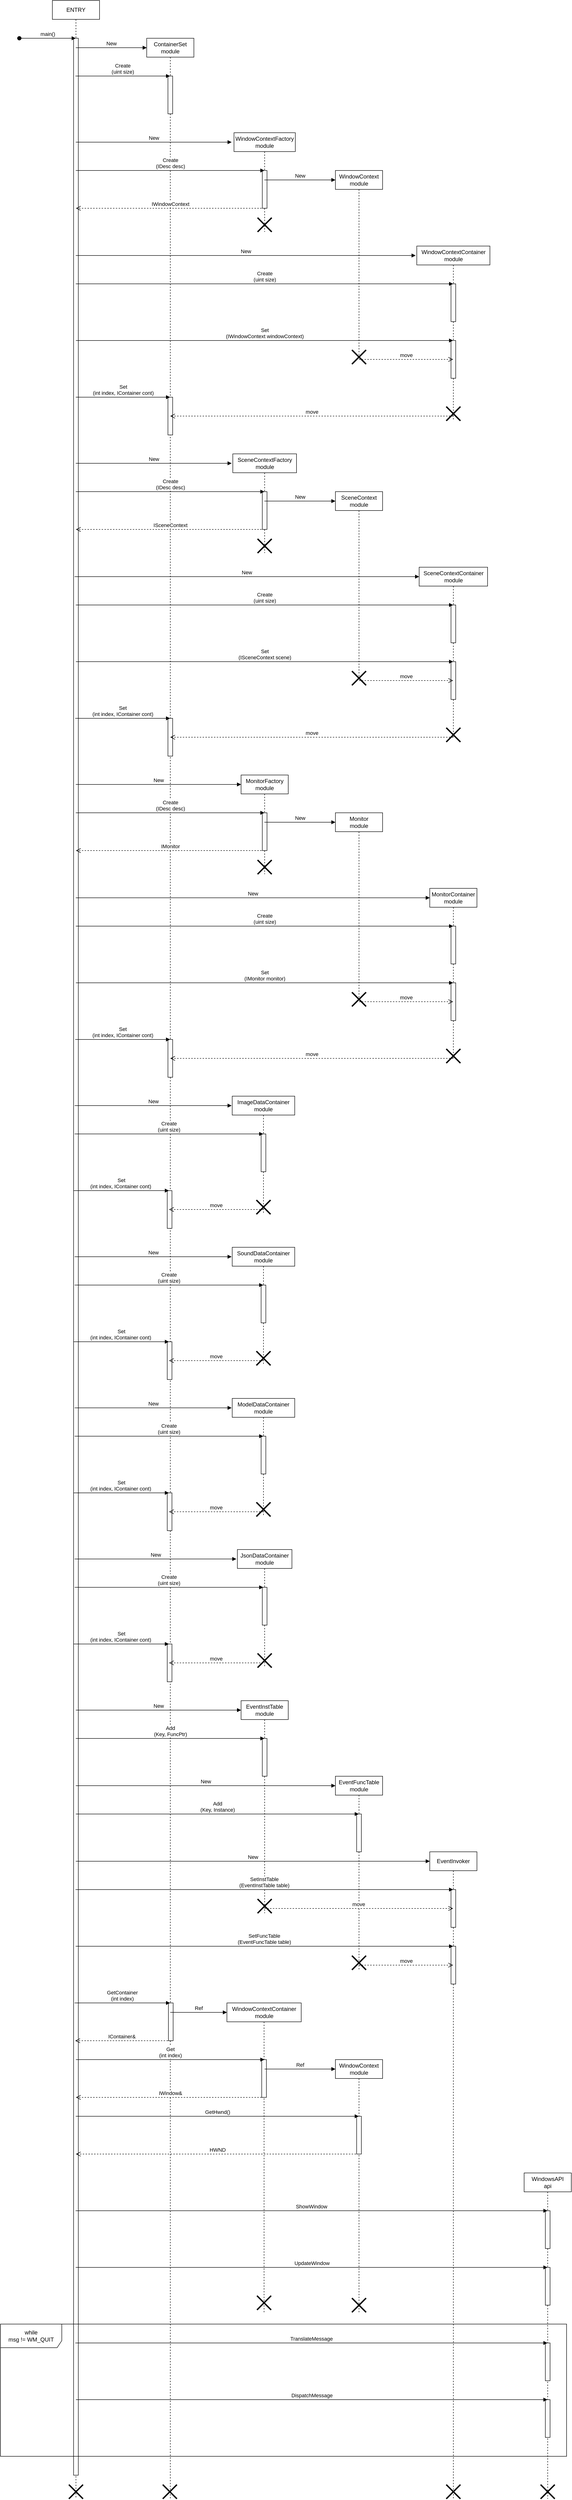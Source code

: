 ﻿<mxfile>
    <diagram id="qtrwpjeU9aI3cUA3aUsC" name="Entry">
        <mxGraphModel dx="5970" dy="3225" grid="1" gridSize="10" guides="1" tooltips="1" connect="1" arrows="1" fold="1" page="0" pageScale="1" pageWidth="827" pageHeight="1169" math="0" shadow="0">
            <root>
                <mxCell id="0"/>
                <mxCell id="1" parent="0"/>
                <mxCell id="2" value="ENTRY" style="shape=umlLifeline;perimeter=lifelinePerimeter;whiteSpace=wrap;html=1;container=1;dropTarget=0;collapsible=0;recursiveResize=0;outlineConnect=0;portConstraint=eastwest;newEdgeStyle={&quot;curved&quot;:0,&quot;rounded&quot;:0};" vertex="1" parent="1">
                    <mxGeometry x="70" y="280" width="100" height="5290" as="geometry"/>
                </mxCell>
                <mxCell id="3" value="" style="html=1;points=[[0,0,0,0,5],[0,1,0,0,-5],[1,0,0,0,5],[1,1,0,0,-5]];perimeter=orthogonalPerimeter;outlineConnect=0;targetShapes=umlLifeline;portConstraint=eastwest;newEdgeStyle={&quot;curved&quot;:0,&quot;rounded&quot;:0};" vertex="1" parent="2">
                    <mxGeometry x="45" y="80" width="10" height="5160" as="geometry"/>
                </mxCell>
                <mxCell id="153" value="" style="shape=umlDestroy;whiteSpace=wrap;html=1;strokeWidth=3;targetShapes=umlLifeline;" vertex="1" parent="2">
                    <mxGeometry x="35" y="5260" width="30" height="30" as="geometry"/>
                </mxCell>
                <mxCell id="4" value="main()" style="html=1;verticalAlign=bottom;startArrow=oval;startFill=1;endArrow=block;startSize=8;curved=0;rounded=0;" edge="1" parent="1" target="2">
                    <mxGeometry width="60" relative="1" as="geometry">
                        <mxPoint y="360" as="sourcePoint"/>
                        <mxPoint x="60" y="360" as="targetPoint"/>
                    </mxGeometry>
                </mxCell>
                <mxCell id="5" value="ContainerSet&lt;div&gt;module&lt;/div&gt;" style="shape=umlLifeline;perimeter=lifelinePerimeter;whiteSpace=wrap;html=1;container=1;dropTarget=0;collapsible=0;recursiveResize=0;outlineConnect=0;portConstraint=eastwest;newEdgeStyle={&quot;curved&quot;:0,&quot;rounded&quot;:0};" vertex="1" parent="1">
                    <mxGeometry x="270" y="360" width="100" height="5210" as="geometry"/>
                </mxCell>
                <mxCell id="25" value="" style="html=1;points=[[0,0,0,0,5],[0,1,0,0,-5],[1,0,0,0,5],[1,1,0,0,-5]];perimeter=orthogonalPerimeter;outlineConnect=0;targetShapes=umlLifeline;portConstraint=eastwest;newEdgeStyle={&quot;curved&quot;:0,&quot;rounded&quot;:0};" vertex="1" parent="5">
                    <mxGeometry x="45" y="80" width="10" height="80" as="geometry"/>
                </mxCell>
                <mxCell id="27" value="" style="html=1;points=[[0,0,0,0,5],[0,1,0,0,-5],[1,0,0,0,5],[1,1,0,0,-5]];perimeter=orthogonalPerimeter;outlineConnect=0;targetShapes=umlLifeline;portConstraint=eastwest;newEdgeStyle={&quot;curved&quot;:0,&quot;rounded&quot;:0};" vertex="1" parent="5">
                    <mxGeometry x="45" y="760" width="10" height="80" as="geometry"/>
                </mxCell>
                <mxCell id="46" value="" style="html=1;points=[[0,0,0,0,5],[0,1,0,0,-5],[1,0,0,0,5],[1,1,0,0,-5]];perimeter=orthogonalPerimeter;outlineConnect=0;targetShapes=umlLifeline;portConstraint=eastwest;newEdgeStyle={&quot;curved&quot;:0,&quot;rounded&quot;:0};" vertex="1" parent="5">
                    <mxGeometry x="45" y="1440" width="10" height="80" as="geometry"/>
                </mxCell>
                <mxCell id="95" value="" style="html=1;points=[[0,0,0,0,5],[0,1,0,0,-5],[1,0,0,0,5],[1,1,0,0,-5]];perimeter=orthogonalPerimeter;outlineConnect=0;targetShapes=umlLifeline;portConstraint=eastwest;newEdgeStyle={&quot;curved&quot;:0,&quot;rounded&quot;:0};" vertex="1" parent="5">
                    <mxGeometry x="46" y="4160" width="10" height="80" as="geometry"/>
                </mxCell>
                <mxCell id="119" value="" style="html=1;points=[[0,0,0,0,5],[0,1,0,0,-5],[1,0,0,0,5],[1,1,0,0,-5]];perimeter=orthogonalPerimeter;outlineConnect=0;targetShapes=umlLifeline;portConstraint=eastwest;newEdgeStyle={&quot;curved&quot;:0,&quot;rounded&quot;:0};" vertex="1" parent="5">
                    <mxGeometry x="43.5" y="2440" width="10" height="80" as="geometry"/>
                </mxCell>
                <mxCell id="154" value="" style="shape=umlDestroy;whiteSpace=wrap;html=1;strokeWidth=3;targetShapes=umlLifeline;" vertex="1" parent="5">
                    <mxGeometry x="34" y="5180" width="30" height="30" as="geometry"/>
                </mxCell>
                <mxCell id="6" value="New" style="html=1;verticalAlign=bottom;endArrow=block;curved=0;rounded=0;" edge="1" parent="1">
                    <mxGeometry width="80" relative="1" as="geometry">
                        <mxPoint x="119.7" y="380" as="sourcePoint"/>
                        <mxPoint x="270" y="380" as="targetPoint"/>
                    </mxGeometry>
                </mxCell>
                <mxCell id="7" value="WindowContextFactory&lt;div&gt;&lt;span style=&quot;background-color: transparent;&quot;&gt;module&lt;/span&gt;&lt;/div&gt;" style="shape=umlLifeline;perimeter=lifelinePerimeter;whiteSpace=wrap;html=1;container=1;dropTarget=0;collapsible=0;recursiveResize=0;outlineConnect=0;portConstraint=eastwest;newEdgeStyle={&quot;curved&quot;:0,&quot;rounded&quot;:0};" vertex="1" parent="1">
                    <mxGeometry x="455" y="560" width="130" height="210" as="geometry"/>
                </mxCell>
                <mxCell id="9" value="" style="html=1;points=[[0,0,0,0,5],[0,1,0,0,-5],[1,0,0,0,5],[1,1,0,0,-5]];perimeter=orthogonalPerimeter;outlineConnect=0;targetShapes=umlLifeline;portConstraint=eastwest;newEdgeStyle={&quot;curved&quot;:0,&quot;rounded&quot;:0};" vertex="1" parent="7">
                    <mxGeometry x="60" y="80" width="10" height="80" as="geometry"/>
                </mxCell>
                <mxCell id="12" value="" style="shape=umlDestroy;whiteSpace=wrap;html=1;strokeWidth=3;targetShapes=umlLifeline;" vertex="1" parent="7">
                    <mxGeometry x="50" y="180" width="30" height="30" as="geometry"/>
                </mxCell>
                <mxCell id="8" value="New" style="html=1;verticalAlign=bottom;endArrow=block;curved=0;rounded=0;" edge="1" parent="1">
                    <mxGeometry width="80" relative="1" as="geometry">
                        <mxPoint x="119.7" y="580" as="sourcePoint"/>
                        <mxPoint x="450" y="580" as="targetPoint"/>
                    </mxGeometry>
                </mxCell>
                <mxCell id="10" value="Create&lt;div&gt;(IDesc desc)&lt;/div&gt;" style="html=1;verticalAlign=bottom;endArrow=block;curved=0;rounded=0;" edge="1" parent="1">
                    <mxGeometry width="80" relative="1" as="geometry">
                        <mxPoint x="119.7" y="640" as="sourcePoint"/>
                        <mxPoint x="519.5" y="640" as="targetPoint"/>
                    </mxGeometry>
                </mxCell>
                <mxCell id="11" value="IWindowContext" style="html=1;verticalAlign=bottom;endArrow=open;dashed=1;endSize=8;curved=0;rounded=0;" edge="1" parent="1">
                    <mxGeometry relative="1" as="geometry">
                        <mxPoint x="519.5" y="720" as="sourcePoint"/>
                        <mxPoint x="119.944" y="720" as="targetPoint"/>
                    </mxGeometry>
                </mxCell>
                <mxCell id="13" value="WindowContextContainer&lt;div&gt;module&lt;/div&gt;" style="shape=umlLifeline;perimeter=lifelinePerimeter;whiteSpace=wrap;html=1;container=1;dropTarget=0;collapsible=0;recursiveResize=0;outlineConnect=0;portConstraint=eastwest;newEdgeStyle={&quot;curved&quot;:0,&quot;rounded&quot;:0};" vertex="1" parent="1">
                    <mxGeometry x="842.5" y="800" width="155" height="370" as="geometry"/>
                </mxCell>
                <mxCell id="15" value="" style="html=1;points=[[0,0,0,0,5],[0,1,0,0,-5],[1,0,0,0,5],[1,1,0,0,-5]];perimeter=orthogonalPerimeter;outlineConnect=0;targetShapes=umlLifeline;portConstraint=eastwest;newEdgeStyle={&quot;curved&quot;:0,&quot;rounded&quot;:0};" vertex="1" parent="13">
                    <mxGeometry x="72.5" y="80" width="10" height="80" as="geometry"/>
                </mxCell>
                <mxCell id="17" value="" style="html=1;points=[[0,0,0,0,5],[0,1,0,0,-5],[1,0,0,0,5],[1,1,0,0,-5]];perimeter=orthogonalPerimeter;outlineConnect=0;targetShapes=umlLifeline;portConstraint=eastwest;newEdgeStyle={&quot;curved&quot;:0,&quot;rounded&quot;:0};" vertex="1" parent="13">
                    <mxGeometry x="72.5" y="200" width="10" height="80" as="geometry"/>
                </mxCell>
                <mxCell id="49" value="" style="shape=umlDestroy;whiteSpace=wrap;html=1;strokeWidth=3;targetShapes=umlLifeline;" vertex="1" parent="13">
                    <mxGeometry x="62.5" y="340" width="30" height="30" as="geometry"/>
                </mxCell>
                <mxCell id="14" value="New" style="html=1;verticalAlign=bottom;endArrow=block;curved=0;rounded=0;" edge="1" parent="1">
                    <mxGeometry width="80" relative="1" as="geometry">
                        <mxPoint x="119.667" y="820" as="sourcePoint"/>
                        <mxPoint x="840" y="820" as="targetPoint"/>
                    </mxGeometry>
                </mxCell>
                <mxCell id="16" value="Create&lt;div&gt;(uint size)&lt;/div&gt;" style="html=1;verticalAlign=bottom;endArrow=block;curved=0;rounded=0;" edge="1" parent="1">
                    <mxGeometry width="80" relative="1" as="geometry">
                        <mxPoint x="119.667" y="880" as="sourcePoint"/>
                        <mxPoint x="919.5" y="880" as="targetPoint"/>
                    </mxGeometry>
                </mxCell>
                <mxCell id="18" value="Set&lt;div&gt;(IWindowContext windowContext)&lt;/div&gt;" style="html=1;verticalAlign=bottom;endArrow=block;curved=0;rounded=0;" edge="1" parent="1">
                    <mxGeometry width="80" relative="1" as="geometry">
                        <mxPoint x="119.929" y="1000" as="sourcePoint"/>
                        <mxPoint x="919.5" y="1000" as="targetPoint"/>
                    </mxGeometry>
                </mxCell>
                <mxCell id="19" value="WindowContext&lt;div&gt;module&lt;/div&gt;" style="shape=umlLifeline;perimeter=lifelinePerimeter;whiteSpace=wrap;html=1;container=1;dropTarget=0;collapsible=0;recursiveResize=0;outlineConnect=0;portConstraint=eastwest;newEdgeStyle={&quot;curved&quot;:0,&quot;rounded&quot;:0};" vertex="1" parent="1">
                    <mxGeometry x="670" y="640" width="100" height="400" as="geometry"/>
                </mxCell>
                <mxCell id="20" value="New" style="html=1;verticalAlign=bottom;endArrow=block;curved=0;rounded=0;" edge="1" parent="1">
                    <mxGeometry width="80" relative="1" as="geometry">
                        <mxPoint x="519.5" y="660" as="sourcePoint"/>
                        <mxPoint x="670" y="660" as="targetPoint"/>
                    </mxGeometry>
                </mxCell>
                <mxCell id="26" value="Create&lt;div&gt;(uint size)&lt;/div&gt;" style="html=1;verticalAlign=bottom;endArrow=block;curved=0;rounded=0;" edge="1" parent="1">
                    <mxGeometry width="80" relative="1" as="geometry">
                        <mxPoint x="118.962" y="440.0" as="sourcePoint"/>
                        <mxPoint x="319.5" y="440.0" as="targetPoint"/>
                    </mxGeometry>
                </mxCell>
                <mxCell id="28" value="Set&lt;div&gt;(int index, IContainer cont)&lt;/div&gt;" style="html=1;verticalAlign=bottom;endArrow=block;curved=0;rounded=0;" edge="1" parent="1">
                    <mxGeometry width="80" relative="1" as="geometry">
                        <mxPoint x="119.63" y="1120" as="sourcePoint"/>
                        <mxPoint x="319.5" y="1120" as="targetPoint"/>
                    </mxGeometry>
                </mxCell>
                <mxCell id="30" value="SceneContextFactory&lt;div&gt;&lt;span style=&quot;background-color: transparent;&quot;&gt;module&lt;/span&gt;&lt;/div&gt;" style="shape=umlLifeline;perimeter=lifelinePerimeter;whiteSpace=wrap;html=1;container=1;dropTarget=0;collapsible=0;recursiveResize=0;outlineConnect=0;portConstraint=eastwest;newEdgeStyle={&quot;curved&quot;:0,&quot;rounded&quot;:0};" vertex="1" parent="1">
                    <mxGeometry x="452.5" y="1240" width="135" height="210" as="geometry"/>
                </mxCell>
                <mxCell id="31" value="" style="html=1;points=[[0,0,0,0,5],[0,1,0,0,-5],[1,0,0,0,5],[1,1,0,0,-5]];perimeter=orthogonalPerimeter;outlineConnect=0;targetShapes=umlLifeline;portConstraint=eastwest;newEdgeStyle={&quot;curved&quot;:0,&quot;rounded&quot;:0};" vertex="1" parent="30">
                    <mxGeometry x="62.5" y="80" width="10" height="80" as="geometry"/>
                </mxCell>
                <mxCell id="32" value="" style="shape=umlDestroy;whiteSpace=wrap;html=1;strokeWidth=3;targetShapes=umlLifeline;" vertex="1" parent="30">
                    <mxGeometry x="52.5" y="180" width="30" height="30" as="geometry"/>
                </mxCell>
                <mxCell id="33" value="New" style="html=1;verticalAlign=bottom;endArrow=block;curved=0;rounded=0;" edge="1" parent="1">
                    <mxGeometry width="80" relative="1" as="geometry">
                        <mxPoint x="119.7" y="1260" as="sourcePoint"/>
                        <mxPoint x="450" y="1260" as="targetPoint"/>
                    </mxGeometry>
                </mxCell>
                <mxCell id="34" value="Create&lt;div&gt;(IDesc desc)&lt;/div&gt;" style="html=1;verticalAlign=bottom;endArrow=block;curved=0;rounded=0;" edge="1" parent="1">
                    <mxGeometry width="80" relative="1" as="geometry">
                        <mxPoint x="119.7" y="1320" as="sourcePoint"/>
                        <mxPoint x="519.5" y="1320" as="targetPoint"/>
                    </mxGeometry>
                </mxCell>
                <mxCell id="35" value="ISceneContext" style="html=1;verticalAlign=bottom;endArrow=open;dashed=1;endSize=8;curved=0;rounded=0;" edge="1" parent="1">
                    <mxGeometry relative="1" as="geometry">
                        <mxPoint x="519.5" y="1400" as="sourcePoint"/>
                        <mxPoint x="119.944" y="1400" as="targetPoint"/>
                    </mxGeometry>
                </mxCell>
                <mxCell id="36" value="SceneContextContainer&lt;div&gt;module&lt;/div&gt;" style="shape=umlLifeline;perimeter=lifelinePerimeter;whiteSpace=wrap;html=1;container=1;dropTarget=0;collapsible=0;recursiveResize=0;outlineConnect=0;portConstraint=eastwest;newEdgeStyle={&quot;curved&quot;:0,&quot;rounded&quot;:0};" vertex="1" parent="1">
                    <mxGeometry x="847.5" y="1480" width="145" height="360" as="geometry"/>
                </mxCell>
                <mxCell id="37" value="" style="html=1;points=[[0,0,0,0,5],[0,1,0,0,-5],[1,0,0,0,5],[1,1,0,0,-5]];perimeter=orthogonalPerimeter;outlineConnect=0;targetShapes=umlLifeline;portConstraint=eastwest;newEdgeStyle={&quot;curved&quot;:0,&quot;rounded&quot;:0};" vertex="1" parent="36">
                    <mxGeometry x="67.5" y="80" width="10" height="80" as="geometry"/>
                </mxCell>
                <mxCell id="38" value="" style="html=1;points=[[0,0,0,0,5],[0,1,0,0,-5],[1,0,0,0,5],[1,1,0,0,-5]];perimeter=orthogonalPerimeter;outlineConnect=0;targetShapes=umlLifeline;portConstraint=eastwest;newEdgeStyle={&quot;curved&quot;:0,&quot;rounded&quot;:0};" vertex="1" parent="36">
                    <mxGeometry x="67.5" y="200" width="10" height="80" as="geometry"/>
                </mxCell>
                <mxCell id="39" value="" style="shape=umlDestroy;whiteSpace=wrap;html=1;strokeWidth=3;targetShapes=umlLifeline;" vertex="1" parent="36">
                    <mxGeometry x="57.5" y="340" width="30" height="30" as="geometry"/>
                </mxCell>
                <mxCell id="40" value="New" style="html=1;verticalAlign=bottom;endArrow=block;curved=0;rounded=0;" edge="1" parent="1">
                    <mxGeometry width="80" relative="1" as="geometry">
                        <mxPoint x="117.167" y="1500" as="sourcePoint"/>
                        <mxPoint x="847.5" y="1500" as="targetPoint"/>
                    </mxGeometry>
                </mxCell>
                <mxCell id="41" value="Create&lt;div&gt;(uint size)&lt;/div&gt;" style="html=1;verticalAlign=bottom;endArrow=block;curved=0;rounded=0;" edge="1" parent="1">
                    <mxGeometry width="80" relative="1" as="geometry">
                        <mxPoint x="119.667" y="1560" as="sourcePoint"/>
                        <mxPoint x="919.5" y="1560" as="targetPoint"/>
                    </mxGeometry>
                </mxCell>
                <mxCell id="42" value="Set&lt;div&gt;(ISceneContext scene)&lt;/div&gt;" style="html=1;verticalAlign=bottom;endArrow=block;curved=0;rounded=0;" edge="1" parent="1">
                    <mxGeometry width="80" relative="1" as="geometry">
                        <mxPoint x="119.929" y="1680" as="sourcePoint"/>
                        <mxPoint x="919.5" y="1680" as="targetPoint"/>
                    </mxGeometry>
                </mxCell>
                <mxCell id="43" value="SceneContext&lt;div&gt;module&lt;/div&gt;" style="shape=umlLifeline;perimeter=lifelinePerimeter;whiteSpace=wrap;html=1;container=1;dropTarget=0;collapsible=0;recursiveResize=0;outlineConnect=0;portConstraint=eastwest;newEdgeStyle={&quot;curved&quot;:0,&quot;rounded&quot;:0};" vertex="1" parent="1">
                    <mxGeometry x="670" y="1320" width="100" height="400" as="geometry"/>
                </mxCell>
                <mxCell id="44" value="" style="shape=umlDestroy;whiteSpace=wrap;html=1;strokeWidth=3;targetShapes=umlLifeline;" vertex="1" parent="43">
                    <mxGeometry x="35" y="380" width="30" height="30" as="geometry"/>
                </mxCell>
                <mxCell id="45" value="New" style="html=1;verticalAlign=bottom;endArrow=block;curved=0;rounded=0;" edge="1" parent="1">
                    <mxGeometry width="80" relative="1" as="geometry">
                        <mxPoint x="519.5" y="1340" as="sourcePoint"/>
                        <mxPoint x="670" y="1340" as="targetPoint"/>
                    </mxGeometry>
                </mxCell>
                <mxCell id="47" value="Set&lt;div&gt;(int index, IContainer cont)&lt;/div&gt;" style="html=1;verticalAlign=bottom;endArrow=block;curved=0;rounded=0;" edge="1" parent="1">
                    <mxGeometry width="80" relative="1" as="geometry">
                        <mxPoint x="118.5" y="1800" as="sourcePoint"/>
                        <mxPoint x="319.5" y="1800" as="targetPoint"/>
                    </mxGeometry>
                </mxCell>
                <mxCell id="48" value="move" style="html=1;verticalAlign=bottom;endArrow=open;dashed=1;endSize=8;curved=0;rounded=0;" edge="1" parent="1">
                    <mxGeometry relative="1" as="geometry">
                        <mxPoint x="919.5" y="1160" as="sourcePoint"/>
                        <mxPoint x="319.81" y="1160" as="targetPoint"/>
                    </mxGeometry>
                </mxCell>
                <mxCell id="50" value="move" style="html=1;verticalAlign=bottom;endArrow=open;dashed=1;endSize=8;curved=0;rounded=0;" edge="1" parent="1">
                    <mxGeometry relative="1" as="geometry">
                        <mxPoint x="919.5" y="1840" as="sourcePoint"/>
                        <mxPoint x="319.894" y="1840" as="targetPoint"/>
                    </mxGeometry>
                </mxCell>
                <mxCell id="51" value="move" style="html=1;verticalAlign=bottom;endArrow=open;dashed=1;endSize=8;curved=0;rounded=0;" edge="1" parent="1">
                    <mxGeometry relative="1" as="geometry">
                        <mxPoint x="719.894" y="1720.0" as="sourcePoint"/>
                        <mxPoint x="919.5" y="1720.0" as="targetPoint"/>
                    </mxGeometry>
                </mxCell>
                <mxCell id="22" value="" style="shape=umlDestroy;whiteSpace=wrap;html=1;strokeWidth=3;targetShapes=umlLifeline;" vertex="1" parent="1">
                    <mxGeometry x="705" y="1020" width="30" height="30" as="geometry"/>
                </mxCell>
                <mxCell id="53" value="move" style="html=1;verticalAlign=bottom;endArrow=open;dashed=1;endSize=8;curved=0;rounded=0;" edge="1" parent="1">
                    <mxGeometry relative="1" as="geometry">
                        <mxPoint x="719.786" y="1040" as="sourcePoint"/>
                        <mxPoint x="919.5" y="1040" as="targetPoint"/>
                    </mxGeometry>
                </mxCell>
                <mxCell id="55" value="" style="html=1;points=[[0,0,0,0,5],[0,1,0,0,-5],[1,0,0,0,5],[1,1,0,0,-5]];perimeter=orthogonalPerimeter;outlineConnect=0;targetShapes=umlLifeline;portConstraint=eastwest;newEdgeStyle={&quot;curved&quot;:0,&quot;rounded&quot;:0};" vertex="1" parent="1">
                    <mxGeometry x="315" y="2480" width="10" height="80" as="geometry"/>
                </mxCell>
                <mxCell id="56" value="MonitorFactory&lt;div&gt;&lt;span style=&quot;background-color: transparent;&quot;&gt;module&lt;/span&gt;&lt;/div&gt;" style="shape=umlLifeline;perimeter=lifelinePerimeter;whiteSpace=wrap;html=1;container=1;dropTarget=0;collapsible=0;recursiveResize=0;outlineConnect=0;portConstraint=eastwest;newEdgeStyle={&quot;curved&quot;:0,&quot;rounded&quot;:0};" vertex="1" parent="1">
                    <mxGeometry x="470" y="1920" width="100" height="210" as="geometry"/>
                </mxCell>
                <mxCell id="57" value="" style="html=1;points=[[0,0,0,0,5],[0,1,0,0,-5],[1,0,0,0,5],[1,1,0,0,-5]];perimeter=orthogonalPerimeter;outlineConnect=0;targetShapes=umlLifeline;portConstraint=eastwest;newEdgeStyle={&quot;curved&quot;:0,&quot;rounded&quot;:0};" vertex="1" parent="56">
                    <mxGeometry x="45" y="80" width="10" height="80" as="geometry"/>
                </mxCell>
                <mxCell id="58" value="" style="shape=umlDestroy;whiteSpace=wrap;html=1;strokeWidth=3;targetShapes=umlLifeline;" vertex="1" parent="56">
                    <mxGeometry x="35" y="180" width="30" height="30" as="geometry"/>
                </mxCell>
                <mxCell id="59" value="New" style="html=1;verticalAlign=bottom;endArrow=block;curved=0;rounded=0;" edge="1" parent="1">
                    <mxGeometry width="80" relative="1" as="geometry">
                        <mxPoint x="119.7" y="1940" as="sourcePoint"/>
                        <mxPoint x="470" y="1940" as="targetPoint"/>
                    </mxGeometry>
                </mxCell>
                <mxCell id="60" value="Create&lt;div&gt;(IDesc desc)&lt;/div&gt;" style="html=1;verticalAlign=bottom;endArrow=block;curved=0;rounded=0;" edge="1" parent="1">
                    <mxGeometry width="80" relative="1" as="geometry">
                        <mxPoint x="119.7" y="2000" as="sourcePoint"/>
                        <mxPoint x="519.5" y="2000" as="targetPoint"/>
                    </mxGeometry>
                </mxCell>
                <mxCell id="61" value="IMonitor" style="html=1;verticalAlign=bottom;endArrow=open;dashed=1;endSize=8;curved=0;rounded=0;" edge="1" parent="1">
                    <mxGeometry relative="1" as="geometry">
                        <mxPoint x="519.5" y="2080" as="sourcePoint"/>
                        <mxPoint x="119.944" y="2080" as="targetPoint"/>
                    </mxGeometry>
                </mxCell>
                <mxCell id="62" value="MonitorContainer&lt;div&gt;module&lt;/div&gt;" style="shape=umlLifeline;perimeter=lifelinePerimeter;whiteSpace=wrap;html=1;container=1;dropTarget=0;collapsible=0;recursiveResize=0;outlineConnect=0;portConstraint=eastwest;newEdgeStyle={&quot;curved&quot;:0,&quot;rounded&quot;:0};" vertex="1" parent="1">
                    <mxGeometry x="870" y="2160" width="100" height="360" as="geometry"/>
                </mxCell>
                <mxCell id="63" value="" style="html=1;points=[[0,0,0,0,5],[0,1,0,0,-5],[1,0,0,0,5],[1,1,0,0,-5]];perimeter=orthogonalPerimeter;outlineConnect=0;targetShapes=umlLifeline;portConstraint=eastwest;newEdgeStyle={&quot;curved&quot;:0,&quot;rounded&quot;:0};" vertex="1" parent="62">
                    <mxGeometry x="45" y="80" width="10" height="80" as="geometry"/>
                </mxCell>
                <mxCell id="64" value="" style="html=1;points=[[0,0,0,0,5],[0,1,0,0,-5],[1,0,0,0,5],[1,1,0,0,-5]];perimeter=orthogonalPerimeter;outlineConnect=0;targetShapes=umlLifeline;portConstraint=eastwest;newEdgeStyle={&quot;curved&quot;:0,&quot;rounded&quot;:0};" vertex="1" parent="62">
                    <mxGeometry x="45" y="200" width="10" height="80" as="geometry"/>
                </mxCell>
                <mxCell id="65" value="" style="shape=umlDestroy;whiteSpace=wrap;html=1;strokeWidth=3;targetShapes=umlLifeline;" vertex="1" parent="62">
                    <mxGeometry x="35" y="340" width="30" height="30" as="geometry"/>
                </mxCell>
                <mxCell id="66" value="New" style="html=1;verticalAlign=bottom;endArrow=block;curved=0;rounded=0;" edge="1" parent="1">
                    <mxGeometry width="80" relative="1" as="geometry">
                        <mxPoint x="119.667" y="2180" as="sourcePoint"/>
                        <mxPoint x="870" y="2180" as="targetPoint"/>
                    </mxGeometry>
                </mxCell>
                <mxCell id="67" value="Create&lt;div&gt;(uint size)&lt;/div&gt;" style="html=1;verticalAlign=bottom;endArrow=block;curved=0;rounded=0;" edge="1" parent="1">
                    <mxGeometry width="80" relative="1" as="geometry">
                        <mxPoint x="119.667" y="2240" as="sourcePoint"/>
                        <mxPoint x="919.5" y="2240" as="targetPoint"/>
                    </mxGeometry>
                </mxCell>
                <mxCell id="68" value="Set&lt;div&gt;(IMonitor monitor)&lt;/div&gt;" style="html=1;verticalAlign=bottom;endArrow=block;curved=0;rounded=0;" edge="1" parent="1">
                    <mxGeometry width="80" relative="1" as="geometry">
                        <mxPoint x="119.929" y="2360" as="sourcePoint"/>
                        <mxPoint x="919.5" y="2360" as="targetPoint"/>
                    </mxGeometry>
                </mxCell>
                <mxCell id="69" value="Monitor&lt;div&gt;module&lt;/div&gt;" style="shape=umlLifeline;perimeter=lifelinePerimeter;whiteSpace=wrap;html=1;container=1;dropTarget=0;collapsible=0;recursiveResize=0;outlineConnect=0;portConstraint=eastwest;newEdgeStyle={&quot;curved&quot;:0,&quot;rounded&quot;:0};" vertex="1" parent="1">
                    <mxGeometry x="670" y="2000" width="100" height="400" as="geometry"/>
                </mxCell>
                <mxCell id="70" value="" style="shape=umlDestroy;whiteSpace=wrap;html=1;strokeWidth=3;targetShapes=umlLifeline;" vertex="1" parent="69">
                    <mxGeometry x="35" y="380" width="30" height="30" as="geometry"/>
                </mxCell>
                <mxCell id="71" value="New" style="html=1;verticalAlign=bottom;endArrow=block;curved=0;rounded=0;" edge="1" parent="1">
                    <mxGeometry width="80" relative="1" as="geometry">
                        <mxPoint x="519.5" y="2020" as="sourcePoint"/>
                        <mxPoint x="670" y="2020" as="targetPoint"/>
                    </mxGeometry>
                </mxCell>
                <mxCell id="72" value="Set&lt;div&gt;(int index, IContainer cont)&lt;/div&gt;" style="html=1;verticalAlign=bottom;endArrow=block;curved=0;rounded=0;" edge="1" parent="1">
                    <mxGeometry width="80" relative="1" as="geometry">
                        <mxPoint x="118.5" y="2480" as="sourcePoint"/>
                        <mxPoint x="319.5" y="2480" as="targetPoint"/>
                    </mxGeometry>
                </mxCell>
                <mxCell id="73" value="move" style="html=1;verticalAlign=bottom;endArrow=open;dashed=1;endSize=8;curved=0;rounded=0;" edge="1" parent="1">
                    <mxGeometry relative="1" as="geometry">
                        <mxPoint x="919.5" y="2520" as="sourcePoint"/>
                        <mxPoint x="319.894" y="2520" as="targetPoint"/>
                    </mxGeometry>
                </mxCell>
                <mxCell id="74" value="move" style="html=1;verticalAlign=bottom;endArrow=open;dashed=1;endSize=8;curved=0;rounded=0;" edge="1" parent="1">
                    <mxGeometry relative="1" as="geometry">
                        <mxPoint x="719.894" y="2400" as="sourcePoint"/>
                        <mxPoint x="919.5" y="2400" as="targetPoint"/>
                    </mxGeometry>
                </mxCell>
                <mxCell id="75" value="EventInstTable&lt;div&gt;module&lt;/div&gt;" style="shape=umlLifeline;perimeter=lifelinePerimeter;whiteSpace=wrap;html=1;container=1;dropTarget=0;collapsible=0;recursiveResize=0;outlineConnect=0;portConstraint=eastwest;newEdgeStyle={&quot;curved&quot;:0,&quot;rounded&quot;:0};" vertex="1" parent="1">
                    <mxGeometry x="470" y="3880" width="100" height="450" as="geometry"/>
                </mxCell>
                <mxCell id="77" value="" style="html=1;points=[[0,0,0,0,5],[0,1,0,0,-5],[1,0,0,0,5],[1,1,0,0,-5]];perimeter=orthogonalPerimeter;outlineConnect=0;targetShapes=umlLifeline;portConstraint=eastwest;newEdgeStyle={&quot;curved&quot;:0,&quot;rounded&quot;:0};" vertex="1" parent="75">
                    <mxGeometry x="45" y="80" width="10" height="80" as="geometry"/>
                </mxCell>
                <mxCell id="91" value="" style="shape=umlDestroy;whiteSpace=wrap;html=1;strokeWidth=3;targetShapes=umlLifeline;" vertex="1" parent="75">
                    <mxGeometry x="35" y="420" width="30" height="30" as="geometry"/>
                </mxCell>
                <mxCell id="76" value="New" style="html=1;verticalAlign=bottom;endArrow=block;curved=0;rounded=0;" edge="1" parent="1">
                    <mxGeometry width="80" relative="1" as="geometry">
                        <mxPoint x="119.731" y="3900" as="sourcePoint"/>
                        <mxPoint x="470" y="3900" as="targetPoint"/>
                    </mxGeometry>
                </mxCell>
                <mxCell id="78" value="Add&lt;div&gt;(Key, FuncPtr)&lt;/div&gt;" style="html=1;verticalAlign=bottom;endArrow=block;curved=0;rounded=0;" edge="1" parent="1">
                    <mxGeometry width="80" relative="1" as="geometry">
                        <mxPoint x="119.731" y="3960" as="sourcePoint"/>
                        <mxPoint x="519.5" y="3960" as="targetPoint"/>
                    </mxGeometry>
                </mxCell>
                <mxCell id="79" value="EventFuncTable&lt;div&gt;module&lt;/div&gt;" style="shape=umlLifeline;perimeter=lifelinePerimeter;whiteSpace=wrap;html=1;container=1;dropTarget=0;collapsible=0;recursiveResize=0;outlineConnect=0;portConstraint=eastwest;newEdgeStyle={&quot;curved&quot;:0,&quot;rounded&quot;:0};" vertex="1" parent="1">
                    <mxGeometry x="670" y="4040" width="100" height="410" as="geometry"/>
                </mxCell>
                <mxCell id="81" value="" style="html=1;points=[[0,0,0,0,5],[0,1,0,0,-5],[1,0,0,0,5],[1,1,0,0,-5]];perimeter=orthogonalPerimeter;outlineConnect=0;targetShapes=umlLifeline;portConstraint=eastwest;newEdgeStyle={&quot;curved&quot;:0,&quot;rounded&quot;:0};" vertex="1" parent="79">
                    <mxGeometry x="45" y="80" width="10" height="80" as="geometry"/>
                </mxCell>
                <mxCell id="93" value="" style="shape=umlDestroy;whiteSpace=wrap;html=1;strokeWidth=3;targetShapes=umlLifeline;" vertex="1" parent="79">
                    <mxGeometry x="35" y="380" width="30" height="30" as="geometry"/>
                </mxCell>
                <mxCell id="80" value="New" style="html=1;verticalAlign=bottom;endArrow=block;curved=0;rounded=0;" edge="1" parent="1">
                    <mxGeometry width="80" relative="1" as="geometry">
                        <mxPoint x="119.731" y="4060" as="sourcePoint"/>
                        <mxPoint x="670" y="4060" as="targetPoint"/>
                    </mxGeometry>
                </mxCell>
                <mxCell id="82" value="Add&lt;div&gt;(Key, Instance)&lt;/div&gt;" style="html=1;verticalAlign=bottom;endArrow=block;curved=0;rounded=0;" edge="1" parent="1">
                    <mxGeometry width="80" relative="1" as="geometry">
                        <mxPoint x="119.731" y="4120" as="sourcePoint"/>
                        <mxPoint x="719.5" y="4120" as="targetPoint"/>
                    </mxGeometry>
                </mxCell>
                <mxCell id="83" value="EventInvoker" style="shape=umlLifeline;perimeter=lifelinePerimeter;whiteSpace=wrap;html=1;container=1;dropTarget=0;collapsible=0;recursiveResize=0;outlineConnect=0;portConstraint=eastwest;newEdgeStyle={&quot;curved&quot;:0,&quot;rounded&quot;:0};" vertex="1" parent="1">
                    <mxGeometry x="870" y="4200" width="100" height="1370" as="geometry"/>
                </mxCell>
                <mxCell id="85" value="" style="html=1;points=[[0,0,0,0,5],[0,1,0,0,-5],[1,0,0,0,5],[1,1,0,0,-5]];perimeter=orthogonalPerimeter;outlineConnect=0;targetShapes=umlLifeline;portConstraint=eastwest;newEdgeStyle={&quot;curved&quot;:0,&quot;rounded&quot;:0};" vertex="1" parent="83">
                    <mxGeometry x="45" y="80" width="10" height="80" as="geometry"/>
                </mxCell>
                <mxCell id="87" value="" style="html=1;points=[[0,0,0,0,5],[0,1,0,0,-5],[1,0,0,0,5],[1,1,0,0,-5]];perimeter=orthogonalPerimeter;outlineConnect=0;targetShapes=umlLifeline;portConstraint=eastwest;newEdgeStyle={&quot;curved&quot;:0,&quot;rounded&quot;:0};" vertex="1" parent="83">
                    <mxGeometry x="45" y="200" width="10" height="80" as="geometry"/>
                </mxCell>
                <mxCell id="155" value="" style="shape=umlDestroy;whiteSpace=wrap;html=1;strokeWidth=3;targetShapes=umlLifeline;" vertex="1" parent="83">
                    <mxGeometry x="35" y="1340" width="30" height="30" as="geometry"/>
                </mxCell>
                <mxCell id="84" value="New" style="html=1;verticalAlign=bottom;endArrow=block;curved=0;rounded=0;" edge="1" parent="1">
                    <mxGeometry width="80" relative="1" as="geometry">
                        <mxPoint x="119.731" y="4220" as="sourcePoint"/>
                        <mxPoint x="870" y="4220" as="targetPoint"/>
                    </mxGeometry>
                </mxCell>
                <mxCell id="86" value="SetInstTable&lt;div&gt;(EventInstTable table)&lt;/div&gt;" style="html=1;verticalAlign=bottom;endArrow=block;curved=0;rounded=0;" edge="1" parent="1">
                    <mxGeometry width="80" relative="1" as="geometry">
                        <mxPoint x="119.167" y="4280" as="sourcePoint"/>
                        <mxPoint x="919.5" y="4280" as="targetPoint"/>
                    </mxGeometry>
                </mxCell>
                <mxCell id="89" value="SetFuncTable&lt;div&gt;(EventFuncTable table)&lt;/div&gt;" style="html=1;verticalAlign=bottom;endArrow=block;curved=0;rounded=0;" edge="1" parent="1">
                    <mxGeometry width="80" relative="1" as="geometry">
                        <mxPoint x="119.389" y="4400" as="sourcePoint"/>
                        <mxPoint x="919.5" y="4400" as="targetPoint"/>
                    </mxGeometry>
                </mxCell>
                <mxCell id="90" value="move" style="html=1;verticalAlign=bottom;endArrow=open;dashed=1;endSize=8;curved=0;rounded=0;" edge="1" parent="1">
                    <mxGeometry relative="1" as="geometry">
                        <mxPoint x="519.389" y="4320" as="sourcePoint"/>
                        <mxPoint x="919.5" y="4320" as="targetPoint"/>
                    </mxGeometry>
                </mxCell>
                <mxCell id="92" value="move" style="html=1;verticalAlign=bottom;endArrow=open;dashed=1;endSize=8;curved=0;rounded=0;" edge="1" parent="1">
                    <mxGeometry relative="1" as="geometry">
                        <mxPoint x="719.731" y="4440" as="sourcePoint"/>
                        <mxPoint x="919.5" y="4440" as="targetPoint"/>
                    </mxGeometry>
                </mxCell>
                <mxCell id="96" value="GetContainer&lt;div&gt;(int index)&lt;/div&gt;" style="html=1;verticalAlign=bottom;endArrow=block;curved=0;rounded=0;" edge="1" parent="1">
                    <mxGeometry width="80" relative="1" as="geometry">
                        <mxPoint x="117.167" y="4520" as="sourcePoint"/>
                        <mxPoint x="319.5" y="4520" as="targetPoint"/>
                    </mxGeometry>
                </mxCell>
                <mxCell id="97" value="IContainer&amp;amp;" style="html=1;verticalAlign=bottom;endArrow=open;dashed=1;endSize=8;curved=0;rounded=0;" edge="1" parent="1">
                    <mxGeometry relative="1" as="geometry">
                        <mxPoint x="315.0" y="4600" as="sourcePoint"/>
                        <mxPoint x="118.5" y="4600" as="targetPoint"/>
                    </mxGeometry>
                </mxCell>
                <mxCell id="98" value="WindowContextContainer&lt;div&gt;module&lt;/div&gt;" style="shape=umlLifeline;perimeter=lifelinePerimeter;whiteSpace=wrap;html=1;container=1;dropTarget=0;collapsible=0;recursiveResize=0;outlineConnect=0;portConstraint=eastwest;newEdgeStyle={&quot;curved&quot;:0,&quot;rounded&quot;:0};" vertex="1" parent="1">
                    <mxGeometry x="440" y="4520" width="157.5" height="655" as="geometry"/>
                </mxCell>
                <mxCell id="100" value="" style="html=1;points=[[0,0,0,0,5],[0,1,0,0,-5],[1,0,0,0,5],[1,1,0,0,-5]];perimeter=orthogonalPerimeter;outlineConnect=0;targetShapes=umlLifeline;portConstraint=eastwest;newEdgeStyle={&quot;curved&quot;:0,&quot;rounded&quot;:0};" vertex="1" parent="98">
                    <mxGeometry x="73.75" y="120" width="10" height="80" as="geometry"/>
                </mxCell>
                <mxCell id="113" value="" style="shape=umlDestroy;whiteSpace=wrap;html=1;strokeWidth=3;targetShapes=umlLifeline;" vertex="1" parent="98">
                    <mxGeometry x="63.75" y="620" width="30" height="30" as="geometry"/>
                </mxCell>
                <mxCell id="99" value="Ref" style="html=1;verticalAlign=bottom;endArrow=block;curved=0;rounded=0;" edge="1" parent="1">
                    <mxGeometry width="80" relative="1" as="geometry">
                        <mxPoint x="319.959" y="4540" as="sourcePoint"/>
                        <mxPoint x="440" y="4540" as="targetPoint"/>
                    </mxGeometry>
                </mxCell>
                <mxCell id="101" value="Get&lt;div&gt;(int index)&lt;/div&gt;" style="html=1;verticalAlign=bottom;endArrow=block;curved=0;rounded=0;" edge="1" parent="1">
                    <mxGeometry width="80" relative="1" as="geometry">
                        <mxPoint x="119.944" y="4640" as="sourcePoint"/>
                        <mxPoint x="519.5" y="4640" as="targetPoint"/>
                    </mxGeometry>
                </mxCell>
                <mxCell id="102" value="IWindow&amp;amp;" style="html=1;verticalAlign=bottom;endArrow=open;dashed=1;endSize=8;curved=0;rounded=0;" edge="1" parent="1">
                    <mxGeometry relative="1" as="geometry">
                        <mxPoint x="519.5" y="4720" as="sourcePoint"/>
                        <mxPoint x="119.944" y="4720" as="targetPoint"/>
                    </mxGeometry>
                </mxCell>
                <mxCell id="103" value="WindowContext&lt;div&gt;module&lt;/div&gt;" style="shape=umlLifeline;perimeter=lifelinePerimeter;whiteSpace=wrap;html=1;container=1;dropTarget=0;collapsible=0;recursiveResize=0;outlineConnect=0;portConstraint=eastwest;newEdgeStyle={&quot;curved&quot;:0,&quot;rounded&quot;:0};" vertex="1" parent="1">
                    <mxGeometry x="670" y="4640" width="100" height="535" as="geometry"/>
                </mxCell>
                <mxCell id="105" value="" style="html=1;points=[[0,0,0,0,5],[0,1,0,0,-5],[1,0,0,0,5],[1,1,0,0,-5]];perimeter=orthogonalPerimeter;outlineConnect=0;targetShapes=umlLifeline;portConstraint=eastwest;newEdgeStyle={&quot;curved&quot;:0,&quot;rounded&quot;:0};" vertex="1" parent="103">
                    <mxGeometry x="45" y="120" width="10" height="80" as="geometry"/>
                </mxCell>
                <mxCell id="114" value="" style="shape=umlDestroy;whiteSpace=wrap;html=1;strokeWidth=3;targetShapes=umlLifeline;" vertex="1" parent="103">
                    <mxGeometry x="35" y="505" width="30" height="30" as="geometry"/>
                </mxCell>
                <mxCell id="104" value="Ref" style="html=1;verticalAlign=bottom;endArrow=block;curved=0;rounded=0;" edge="1" parent="1">
                    <mxGeometry width="80" relative="1" as="geometry">
                        <mxPoint x="519.944" y="4660" as="sourcePoint"/>
                        <mxPoint x="670" y="4660" as="targetPoint"/>
                    </mxGeometry>
                </mxCell>
                <mxCell id="106" value="GetHwnd()" style="html=1;verticalAlign=bottom;endArrow=block;curved=0;rounded=0;" edge="1" parent="1">
                    <mxGeometry width="80" relative="1" as="geometry">
                        <mxPoint x="119.548" y="4760" as="sourcePoint"/>
                        <mxPoint x="719.5" y="4760" as="targetPoint"/>
                    </mxGeometry>
                </mxCell>
                <mxCell id="107" value="HWND" style="html=1;verticalAlign=bottom;endArrow=open;dashed=1;endSize=8;curved=0;rounded=0;" edge="1" parent="1">
                    <mxGeometry relative="1" as="geometry">
                        <mxPoint x="719.5" y="4840" as="sourcePoint"/>
                        <mxPoint x="119.833" y="4840" as="targetPoint"/>
                    </mxGeometry>
                </mxCell>
                <mxCell id="108" value="WindowsAPI&lt;div&gt;api&lt;/div&gt;" style="shape=umlLifeline;perimeter=lifelinePerimeter;whiteSpace=wrap;html=1;container=1;dropTarget=0;collapsible=0;recursiveResize=0;outlineConnect=0;portConstraint=eastwest;newEdgeStyle={&quot;curved&quot;:0,&quot;rounded&quot;:0};" vertex="1" parent="1">
                    <mxGeometry x="1070" y="4880" width="100" height="690" as="geometry"/>
                </mxCell>
                <mxCell id="109" value="" style="html=1;points=[[0,0,0,0,5],[0,1,0,0,-5],[1,0,0,0,5],[1,1,0,0,-5]];perimeter=orthogonalPerimeter;outlineConnect=0;targetShapes=umlLifeline;portConstraint=eastwest;newEdgeStyle={&quot;curved&quot;:0,&quot;rounded&quot;:0};" vertex="1" parent="108">
                    <mxGeometry x="45" y="80" width="10" height="80" as="geometry"/>
                </mxCell>
                <mxCell id="111" value="" style="html=1;points=[[0,0,0,0,5],[0,1,0,0,-5],[1,0,0,0,5],[1,1,0,0,-5]];perimeter=orthogonalPerimeter;outlineConnect=0;targetShapes=umlLifeline;portConstraint=eastwest;newEdgeStyle={&quot;curved&quot;:0,&quot;rounded&quot;:0};" vertex="1" parent="108">
                    <mxGeometry x="45" y="200" width="10" height="80" as="geometry"/>
                </mxCell>
                <mxCell id="147" value="" style="html=1;points=[[0,0,0,0,5],[0,1,0,0,-5],[1,0,0,0,5],[1,1,0,0,-5]];perimeter=orthogonalPerimeter;outlineConnect=0;targetShapes=umlLifeline;portConstraint=eastwest;newEdgeStyle={&quot;curved&quot;:0,&quot;rounded&quot;:0};" vertex="1" parent="108">
                    <mxGeometry x="45" y="360" width="10" height="80" as="geometry"/>
                </mxCell>
                <mxCell id="148" value="" style="html=1;points=[[0,0,0,0,5],[0,1,0,0,-5],[1,0,0,0,5],[1,1,0,0,-5]];perimeter=orthogonalPerimeter;outlineConnect=0;targetShapes=umlLifeline;portConstraint=eastwest;newEdgeStyle={&quot;curved&quot;:0,&quot;rounded&quot;:0};" vertex="1" parent="108">
                    <mxGeometry x="45" y="480" width="10" height="80" as="geometry"/>
                </mxCell>
                <mxCell id="156" value="" style="shape=umlDestroy;whiteSpace=wrap;html=1;strokeWidth=3;targetShapes=umlLifeline;" vertex="1" parent="108">
                    <mxGeometry x="35" y="660" width="30" height="30" as="geometry"/>
                </mxCell>
                <mxCell id="110" value="ShowWindow" style="html=1;verticalAlign=bottom;endArrow=block;curved=0;rounded=0;" edge="1" parent="1" target="108">
                    <mxGeometry width="80" relative="1" as="geometry">
                        <mxPoint x="119.324" y="4960" as="sourcePoint"/>
                        <mxPoint x="919.5" y="4960" as="targetPoint"/>
                    </mxGeometry>
                </mxCell>
                <mxCell id="112" value="UpdateWindow" style="html=1;verticalAlign=bottom;endArrow=block;curved=0;rounded=0;" edge="1" parent="1" target="108">
                    <mxGeometry width="80" relative="1" as="geometry">
                        <mxPoint x="119.5" y="5080" as="sourcePoint"/>
                        <mxPoint x="919.5" y="5080" as="targetPoint"/>
                    </mxGeometry>
                </mxCell>
                <mxCell id="115" value="ImageDataContainer&lt;div&gt;module&lt;/div&gt;" style="shape=umlLifeline;perimeter=lifelinePerimeter;whiteSpace=wrap;html=1;container=1;dropTarget=0;collapsible=0;recursiveResize=0;outlineConnect=0;portConstraint=eastwest;newEdgeStyle={&quot;curved&quot;:0,&quot;rounded&quot;:0};" vertex="1" parent="1">
                    <mxGeometry x="451.25" y="2600" width="132.5" height="250" as="geometry"/>
                </mxCell>
                <mxCell id="117" value="" style="html=1;points=[[0,0,0,0,5],[0,1,0,0,-5],[1,0,0,0,5],[1,1,0,0,-5]];perimeter=orthogonalPerimeter;outlineConnect=0;targetShapes=umlLifeline;portConstraint=eastwest;newEdgeStyle={&quot;curved&quot;:0,&quot;rounded&quot;:0};" vertex="1" parent="115">
                    <mxGeometry x="61.25" y="80" width="10" height="80" as="geometry"/>
                </mxCell>
                <mxCell id="122" value="" style="shape=umlDestroy;whiteSpace=wrap;html=1;strokeWidth=3;targetShapes=umlLifeline;" vertex="1" parent="115">
                    <mxGeometry x="51.25" y="220" width="30" height="30" as="geometry"/>
                </mxCell>
                <mxCell id="116" value="New" style="html=1;verticalAlign=bottom;endArrow=block;curved=0;rounded=0;" edge="1" parent="1">
                    <mxGeometry width="80" relative="1" as="geometry">
                        <mxPoint x="117.31" y="2620" as="sourcePoint"/>
                        <mxPoint x="450" y="2620" as="targetPoint"/>
                    </mxGeometry>
                </mxCell>
                <mxCell id="118" value="Create&lt;div&gt;(uint size)&lt;/div&gt;" style="html=1;verticalAlign=bottom;endArrow=block;curved=0;rounded=0;" edge="1" parent="1">
                    <mxGeometry width="80" relative="1" as="geometry">
                        <mxPoint x="117.31" y="2680" as="sourcePoint"/>
                        <mxPoint x="517" y="2680" as="targetPoint"/>
                    </mxGeometry>
                </mxCell>
                <mxCell id="120" value="Set&lt;div&gt;(int index, IContainer cont)&amp;nbsp;&lt;/div&gt;" style="html=1;verticalAlign=bottom;endArrow=block;curved=0;rounded=0;" edge="1" parent="1">
                    <mxGeometry width="80" relative="1" as="geometry">
                        <mxPoint x="114.667" y="2800" as="sourcePoint"/>
                        <mxPoint x="317.0" y="2800" as="targetPoint"/>
                    </mxGeometry>
                </mxCell>
                <mxCell id="121" value="move" style="html=1;verticalAlign=bottom;endArrow=open;dashed=1;endSize=8;curved=0;rounded=0;" edge="1" parent="1">
                    <mxGeometry relative="1" as="geometry">
                        <mxPoint x="517" y="2840" as="sourcePoint"/>
                        <mxPoint x="317.355" y="2840" as="targetPoint"/>
                    </mxGeometry>
                </mxCell>
                <mxCell id="123" value="" style="html=1;points=[[0,0,0,0,5],[0,1,0,0,-5],[1,0,0,0,5],[1,1,0,0,-5]];perimeter=orthogonalPerimeter;outlineConnect=0;targetShapes=umlLifeline;portConstraint=eastwest;newEdgeStyle={&quot;curved&quot;:0,&quot;rounded&quot;:0};" vertex="1" parent="1">
                    <mxGeometry x="313.5" y="3120" width="10" height="80" as="geometry"/>
                </mxCell>
                <mxCell id="124" value="SoundDataContainer&lt;div&gt;module&lt;/div&gt;" style="shape=umlLifeline;perimeter=lifelinePerimeter;whiteSpace=wrap;html=1;container=1;dropTarget=0;collapsible=0;recursiveResize=0;outlineConnect=0;portConstraint=eastwest;newEdgeStyle={&quot;curved&quot;:0,&quot;rounded&quot;:0};" vertex="1" parent="1">
                    <mxGeometry x="451.25" y="2920" width="132.5" height="250" as="geometry"/>
                </mxCell>
                <mxCell id="125" value="" style="html=1;points=[[0,0,0,0,5],[0,1,0,0,-5],[1,0,0,0,5],[1,1,0,0,-5]];perimeter=orthogonalPerimeter;outlineConnect=0;targetShapes=umlLifeline;portConstraint=eastwest;newEdgeStyle={&quot;curved&quot;:0,&quot;rounded&quot;:0};" vertex="1" parent="124">
                    <mxGeometry x="61.25" y="80" width="10" height="80" as="geometry"/>
                </mxCell>
                <mxCell id="126" value="" style="shape=umlDestroy;whiteSpace=wrap;html=1;strokeWidth=3;targetShapes=umlLifeline;" vertex="1" parent="124">
                    <mxGeometry x="51.25" y="220" width="30" height="30" as="geometry"/>
                </mxCell>
                <mxCell id="127" value="New" style="html=1;verticalAlign=bottom;endArrow=block;curved=0;rounded=0;" edge="1" parent="1">
                    <mxGeometry width="80" relative="1" as="geometry">
                        <mxPoint x="117.31" y="2940" as="sourcePoint"/>
                        <mxPoint x="450" y="2940" as="targetPoint"/>
                    </mxGeometry>
                </mxCell>
                <mxCell id="128" value="Create&lt;div&gt;(uint size)&lt;/div&gt;" style="html=1;verticalAlign=bottom;endArrow=block;curved=0;rounded=0;" edge="1" parent="1">
                    <mxGeometry width="80" relative="1" as="geometry">
                        <mxPoint x="117.31" y="3000" as="sourcePoint"/>
                        <mxPoint x="517" y="3000" as="targetPoint"/>
                    </mxGeometry>
                </mxCell>
                <mxCell id="129" value="Set&lt;div&gt;(int index, IContainer cont)&amp;nbsp;&lt;/div&gt;" style="html=1;verticalAlign=bottom;endArrow=block;curved=0;rounded=0;" edge="1" parent="1">
                    <mxGeometry width="80" relative="1" as="geometry">
                        <mxPoint x="114.667" y="3120" as="sourcePoint"/>
                        <mxPoint x="317.0" y="3120" as="targetPoint"/>
                    </mxGeometry>
                </mxCell>
                <mxCell id="130" value="move" style="html=1;verticalAlign=bottom;endArrow=open;dashed=1;endSize=8;curved=0;rounded=0;" edge="1" parent="1">
                    <mxGeometry relative="1" as="geometry">
                        <mxPoint x="517" y="3160" as="sourcePoint"/>
                        <mxPoint x="317.355" y="3160" as="targetPoint"/>
                    </mxGeometry>
                </mxCell>
                <mxCell id="131" value="" style="html=1;points=[[0,0,0,0,5],[0,1,0,0,-5],[1,0,0,0,5],[1,1,0,0,-5]];perimeter=orthogonalPerimeter;outlineConnect=0;targetShapes=umlLifeline;portConstraint=eastwest;newEdgeStyle={&quot;curved&quot;:0,&quot;rounded&quot;:0};" vertex="1" parent="1">
                    <mxGeometry x="313.5" y="3440" width="10" height="80" as="geometry"/>
                </mxCell>
                <mxCell id="132" value="ModelDataContainer&lt;div&gt;module&lt;/div&gt;" style="shape=umlLifeline;perimeter=lifelinePerimeter;whiteSpace=wrap;html=1;container=1;dropTarget=0;collapsible=0;recursiveResize=0;outlineConnect=0;portConstraint=eastwest;newEdgeStyle={&quot;curved&quot;:0,&quot;rounded&quot;:0};" vertex="1" parent="1">
                    <mxGeometry x="451.25" y="3240" width="132.5" height="250" as="geometry"/>
                </mxCell>
                <mxCell id="133" value="" style="html=1;points=[[0,0,0,0,5],[0,1,0,0,-5],[1,0,0,0,5],[1,1,0,0,-5]];perimeter=orthogonalPerimeter;outlineConnect=0;targetShapes=umlLifeline;portConstraint=eastwest;newEdgeStyle={&quot;curved&quot;:0,&quot;rounded&quot;:0};" vertex="1" parent="132">
                    <mxGeometry x="61.25" y="80" width="10" height="80" as="geometry"/>
                </mxCell>
                <mxCell id="134" value="" style="shape=umlDestroy;whiteSpace=wrap;html=1;strokeWidth=3;targetShapes=umlLifeline;" vertex="1" parent="132">
                    <mxGeometry x="51.25" y="220" width="30" height="30" as="geometry"/>
                </mxCell>
                <mxCell id="135" value="New" style="html=1;verticalAlign=bottom;endArrow=block;curved=0;rounded=0;" edge="1" parent="1">
                    <mxGeometry width="80" relative="1" as="geometry">
                        <mxPoint x="117.31" y="3260" as="sourcePoint"/>
                        <mxPoint x="450" y="3260" as="targetPoint"/>
                    </mxGeometry>
                </mxCell>
                <mxCell id="136" value="Create&lt;div&gt;(uint size)&lt;/div&gt;" style="html=1;verticalAlign=bottom;endArrow=block;curved=0;rounded=0;" edge="1" parent="1">
                    <mxGeometry width="80" relative="1" as="geometry">
                        <mxPoint x="117.31" y="3320" as="sourcePoint"/>
                        <mxPoint x="517" y="3320" as="targetPoint"/>
                    </mxGeometry>
                </mxCell>
                <mxCell id="137" value="Set&lt;div&gt;(int index, IContainer cont)&amp;nbsp;&lt;/div&gt;" style="html=1;verticalAlign=bottom;endArrow=block;curved=0;rounded=0;" edge="1" parent="1">
                    <mxGeometry width="80" relative="1" as="geometry">
                        <mxPoint x="114.667" y="3440" as="sourcePoint"/>
                        <mxPoint x="317.0" y="3440" as="targetPoint"/>
                    </mxGeometry>
                </mxCell>
                <mxCell id="138" value="move" style="html=1;verticalAlign=bottom;endArrow=open;dashed=1;endSize=8;curved=0;rounded=0;" edge="1" parent="1">
                    <mxGeometry relative="1" as="geometry">
                        <mxPoint x="517" y="3480" as="sourcePoint"/>
                        <mxPoint x="317.355" y="3480" as="targetPoint"/>
                    </mxGeometry>
                </mxCell>
                <mxCell id="139" value="" style="html=1;points=[[0,0,0,0,5],[0,1,0,0,-5],[1,0,0,0,5],[1,1,0,0,-5]];perimeter=orthogonalPerimeter;outlineConnect=0;targetShapes=umlLifeline;portConstraint=eastwest;newEdgeStyle={&quot;curved&quot;:0,&quot;rounded&quot;:0};" vertex="1" parent="1">
                    <mxGeometry x="313.5" y="3760" width="10" height="80" as="geometry"/>
                </mxCell>
                <mxCell id="140" value="JsonDataContainer&lt;div&gt;module&lt;/div&gt;" style="shape=umlLifeline;perimeter=lifelinePerimeter;whiteSpace=wrap;html=1;container=1;dropTarget=0;collapsible=0;recursiveResize=0;outlineConnect=0;portConstraint=eastwest;newEdgeStyle={&quot;curved&quot;:0,&quot;rounded&quot;:0};" vertex="1" parent="1">
                    <mxGeometry x="462.19" y="3560" width="115.62" height="250" as="geometry"/>
                </mxCell>
                <mxCell id="141" value="" style="html=1;points=[[0,0,0,0,5],[0,1,0,0,-5],[1,0,0,0,5],[1,1,0,0,-5]];perimeter=orthogonalPerimeter;outlineConnect=0;targetShapes=umlLifeline;portConstraint=eastwest;newEdgeStyle={&quot;curved&quot;:0,&quot;rounded&quot;:0};" vertex="1" parent="140">
                    <mxGeometry x="52.81" y="80" width="10" height="80" as="geometry"/>
                </mxCell>
                <mxCell id="142" value="" style="shape=umlDestroy;whiteSpace=wrap;html=1;strokeWidth=3;targetShapes=umlLifeline;" vertex="1" parent="140">
                    <mxGeometry x="42.81" y="220" width="30" height="30" as="geometry"/>
                </mxCell>
                <mxCell id="143" value="New" style="html=1;verticalAlign=bottom;endArrow=block;curved=0;rounded=0;" edge="1" parent="1">
                    <mxGeometry width="80" relative="1" as="geometry">
                        <mxPoint x="117.31" y="3580" as="sourcePoint"/>
                        <mxPoint x="460" y="3580" as="targetPoint"/>
                    </mxGeometry>
                </mxCell>
                <mxCell id="144" value="Create&lt;div&gt;(uint size)&lt;/div&gt;" style="html=1;verticalAlign=bottom;endArrow=block;curved=0;rounded=0;" edge="1" parent="1">
                    <mxGeometry width="80" relative="1" as="geometry">
                        <mxPoint x="117.31" y="3640" as="sourcePoint"/>
                        <mxPoint x="517" y="3640" as="targetPoint"/>
                    </mxGeometry>
                </mxCell>
                <mxCell id="145" value="Set&lt;div&gt;(int index, IContainer cont)&amp;nbsp;&lt;/div&gt;" style="html=1;verticalAlign=bottom;endArrow=block;curved=0;rounded=0;" edge="1" parent="1">
                    <mxGeometry width="80" relative="1" as="geometry">
                        <mxPoint x="114.667" y="3760" as="sourcePoint"/>
                        <mxPoint x="317.0" y="3760" as="targetPoint"/>
                    </mxGeometry>
                </mxCell>
                <mxCell id="146" value="move" style="html=1;verticalAlign=bottom;endArrow=open;dashed=1;endSize=8;curved=0;rounded=0;" edge="1" parent="1">
                    <mxGeometry relative="1" as="geometry">
                        <mxPoint x="517" y="3800" as="sourcePoint"/>
                        <mxPoint x="317.355" y="3800" as="targetPoint"/>
                    </mxGeometry>
                </mxCell>
                <mxCell id="149" value="TranslateMessage" style="html=1;verticalAlign=bottom;endArrow=block;curved=0;rounded=0;" edge="1" parent="1" target="108">
                    <mxGeometry width="80" relative="1" as="geometry">
                        <mxPoint x="118.75" y="5240" as="sourcePoint"/>
                        <mxPoint x="918.75" y="5240" as="targetPoint"/>
                        <mxPoint as="offset"/>
                    </mxGeometry>
                </mxCell>
                <mxCell id="151" value="DispatchMessage" style="html=1;verticalAlign=bottom;endArrow=block;curved=0;rounded=0;" edge="1" parent="1" target="108">
                    <mxGeometry width="80" relative="1" as="geometry">
                        <mxPoint x="120" y="5360" as="sourcePoint"/>
                        <mxPoint x="920" y="5360" as="targetPoint"/>
                        <mxPoint as="offset"/>
                    </mxGeometry>
                </mxCell>
                <mxCell id="152" value="while&lt;div&gt;msg != WM_QUIT&lt;/div&gt;" style="shape=umlFrame;whiteSpace=wrap;html=1;pointerEvents=0;width=130;height=50;" vertex="1" parent="1">
                    <mxGeometry x="-40" y="5200" width="1200" height="280" as="geometry"/>
                </mxCell>
            </root>
        </mxGraphModel>
    </diagram>
</mxfile>